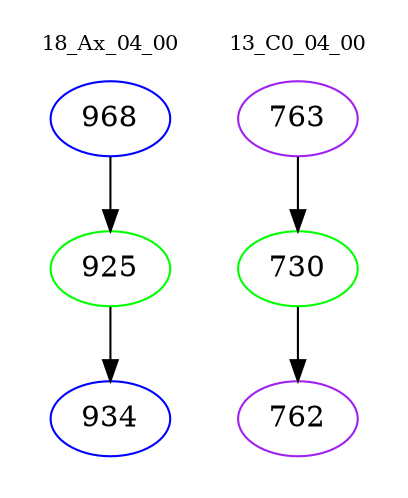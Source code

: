 digraph{
subgraph cluster_0 {
color = white
label = "18_Ax_04_00";
fontsize=10;
T0_968 [label="968", color="blue"]
T0_968 -> T0_925 [color="black"]
T0_925 [label="925", color="green"]
T0_925 -> T0_934 [color="black"]
T0_934 [label="934", color="blue"]
}
subgraph cluster_1 {
color = white
label = "13_C0_04_00";
fontsize=10;
T1_763 [label="763", color="purple"]
T1_763 -> T1_730 [color="black"]
T1_730 [label="730", color="green"]
T1_730 -> T1_762 [color="black"]
T1_762 [label="762", color="purple"]
}
}

